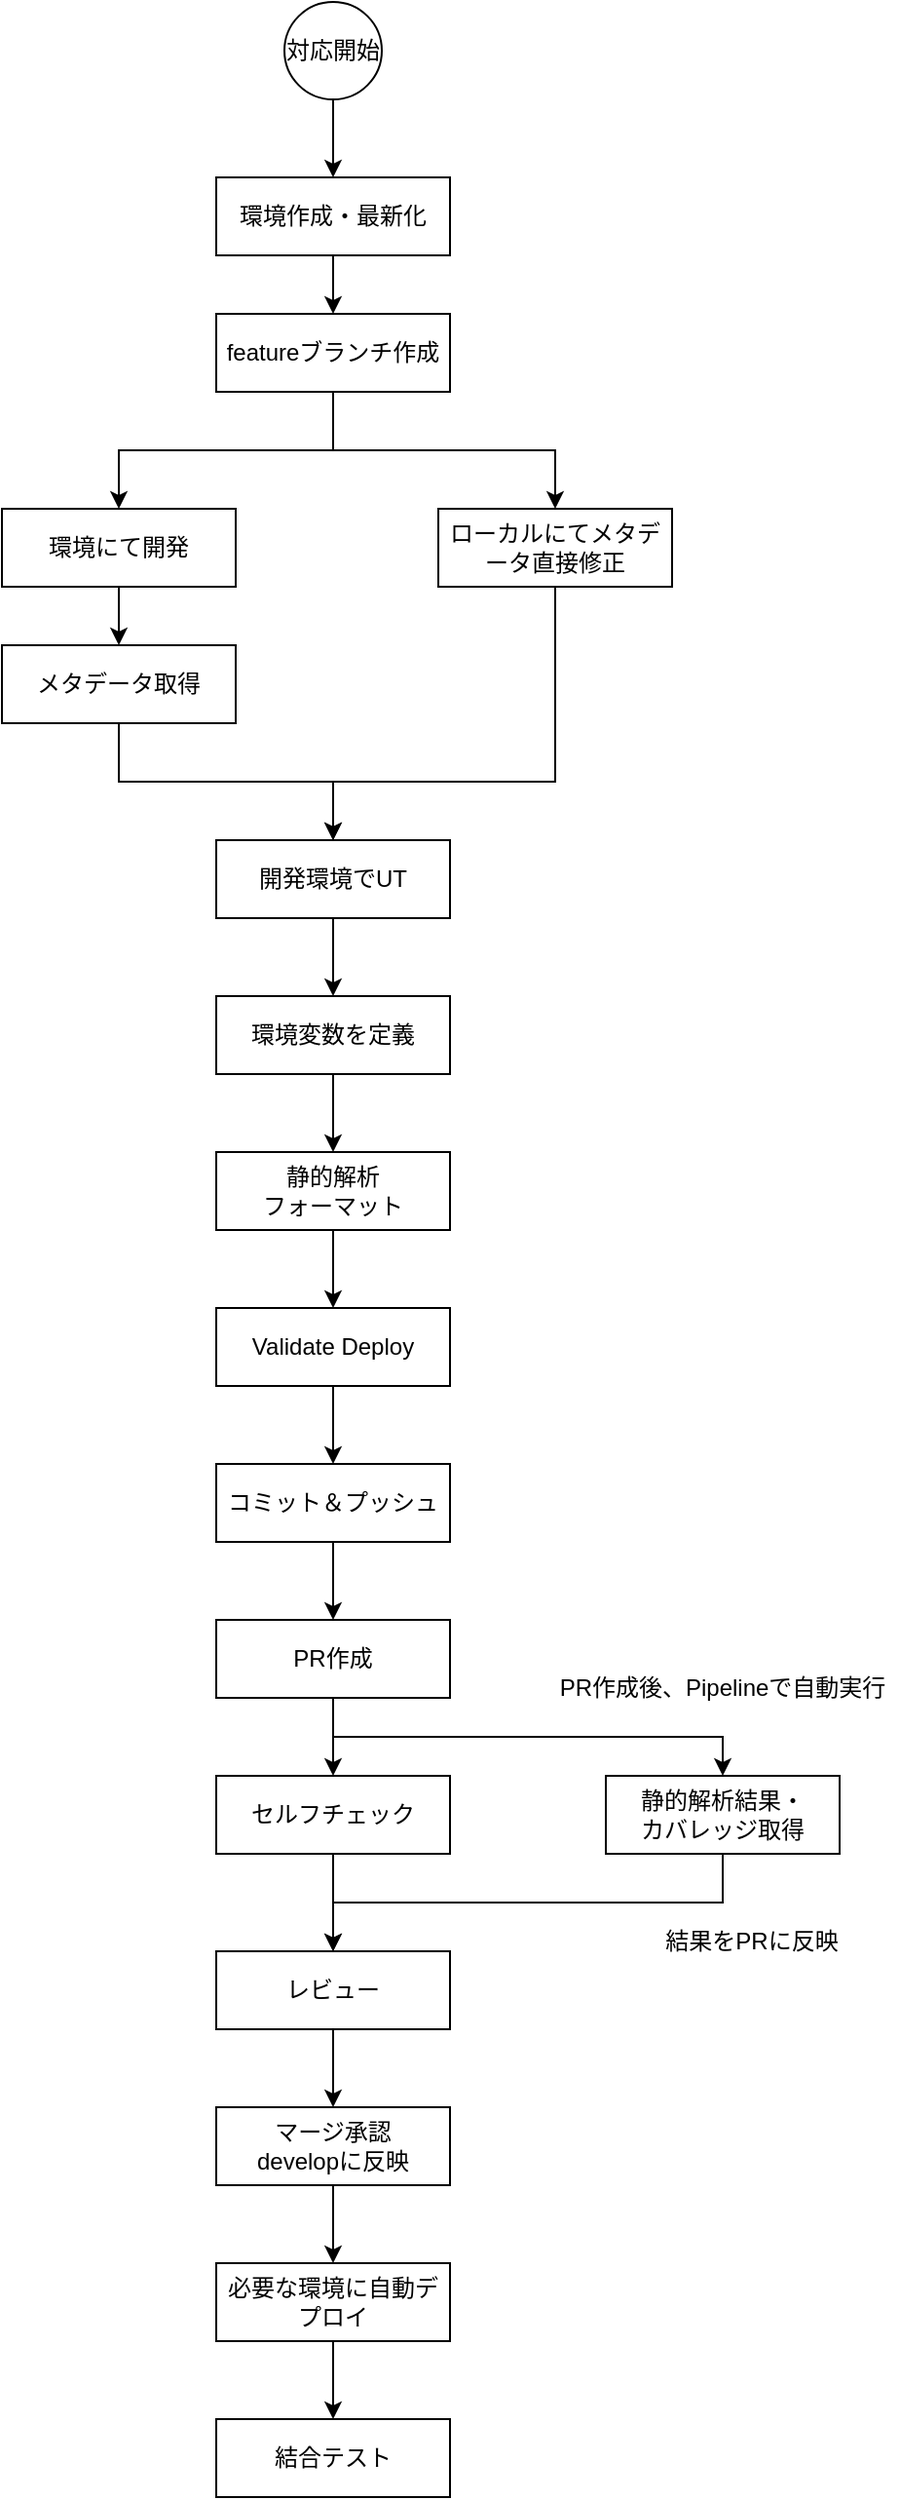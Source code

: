 <mxfile version="21.1.4" type="github">
  <diagram id="C5RBs43oDa-KdzZeNtuy" name="Page-1">
    <mxGraphModel dx="662" dy="1471" grid="1" gridSize="10" guides="1" tooltips="1" connect="1" arrows="1" fold="1" page="1" pageScale="1" pageWidth="827" pageHeight="1169" math="0" shadow="0">
      <root>
        <mxCell id="WIyWlLk6GJQsqaUBKTNV-0" />
        <mxCell id="WIyWlLk6GJQsqaUBKTNV-1" parent="WIyWlLk6GJQsqaUBKTNV-0" />
        <mxCell id="YdwpByFGt3zNUZSkN5gy-24" style="edgeStyle=orthogonalEdgeStyle;rounded=0;orthogonalLoop=1;jettySize=auto;html=1;exitX=0.5;exitY=1;exitDx=0;exitDy=0;entryX=0.5;entryY=0;entryDx=0;entryDy=0;" edge="1" parent="WIyWlLk6GJQsqaUBKTNV-1" source="YdwpByFGt3zNUZSkN5gy-2" target="YdwpByFGt3zNUZSkN5gy-23">
          <mxGeometry relative="1" as="geometry" />
        </mxCell>
        <mxCell id="YdwpByFGt3zNUZSkN5gy-2" value="環境作成・最新化" style="rounded=0;whiteSpace=wrap;html=1;" vertex="1" parent="WIyWlLk6GJQsqaUBKTNV-1">
          <mxGeometry x="300" y="90" width="120" height="40" as="geometry" />
        </mxCell>
        <mxCell id="YdwpByFGt3zNUZSkN5gy-10" style="edgeStyle=orthogonalEdgeStyle;rounded=0;orthogonalLoop=1;jettySize=auto;html=1;exitX=0.5;exitY=1;exitDx=0;exitDy=0;" edge="1" parent="WIyWlLk6GJQsqaUBKTNV-1">
          <mxGeometry relative="1" as="geometry">
            <mxPoint x="240" y="330" as="sourcePoint" />
            <mxPoint x="240" y="330" as="targetPoint" />
          </mxGeometry>
        </mxCell>
        <mxCell id="YdwpByFGt3zNUZSkN5gy-57" style="edgeStyle=orthogonalEdgeStyle;rounded=0;orthogonalLoop=1;jettySize=auto;html=1;exitX=0.5;exitY=1;exitDx=0;exitDy=0;" edge="1" parent="WIyWlLk6GJQsqaUBKTNV-1" source="YdwpByFGt3zNUZSkN5gy-11">
          <mxGeometry relative="1" as="geometry">
            <mxPoint x="360" y="430" as="targetPoint" />
            <Array as="points">
              <mxPoint x="474" y="400" />
              <mxPoint x="360" y="400" />
            </Array>
          </mxGeometry>
        </mxCell>
        <mxCell id="YdwpByFGt3zNUZSkN5gy-11" value="ローカルにてメタデータ直接修正" style="rounded=0;whiteSpace=wrap;html=1;" vertex="1" parent="WIyWlLk6GJQsqaUBKTNV-1">
          <mxGeometry x="414" y="260" width="120" height="40" as="geometry" />
        </mxCell>
        <mxCell id="YdwpByFGt3zNUZSkN5gy-56" style="edgeStyle=orthogonalEdgeStyle;rounded=0;orthogonalLoop=1;jettySize=auto;html=1;exitX=0.5;exitY=1;exitDx=0;exitDy=0;entryX=0.5;entryY=0;entryDx=0;entryDy=0;" edge="1" parent="WIyWlLk6GJQsqaUBKTNV-1" source="YdwpByFGt3zNUZSkN5gy-12" target="YdwpByFGt3zNUZSkN5gy-54">
          <mxGeometry relative="1" as="geometry" />
        </mxCell>
        <mxCell id="YdwpByFGt3zNUZSkN5gy-12" value="メタデータ取得" style="rounded=0;whiteSpace=wrap;html=1;" vertex="1" parent="WIyWlLk6GJQsqaUBKTNV-1">
          <mxGeometry x="190" y="330" width="120" height="40" as="geometry" />
        </mxCell>
        <mxCell id="YdwpByFGt3zNUZSkN5gy-33" style="edgeStyle=orthogonalEdgeStyle;rounded=0;orthogonalLoop=1;jettySize=auto;html=1;exitX=0.5;exitY=1;exitDx=0;exitDy=0;entryX=0.5;entryY=0;entryDx=0;entryDy=0;" edge="1" parent="WIyWlLk6GJQsqaUBKTNV-1" source="YdwpByFGt3zNUZSkN5gy-13" target="YdwpByFGt3zNUZSkN5gy-32">
          <mxGeometry relative="1" as="geometry" />
        </mxCell>
        <mxCell id="YdwpByFGt3zNUZSkN5gy-13" value="静的解析&lt;br&gt;フォーマット" style="rounded=0;whiteSpace=wrap;html=1;" vertex="1" parent="WIyWlLk6GJQsqaUBKTNV-1">
          <mxGeometry x="300" y="590" width="120" height="40" as="geometry" />
        </mxCell>
        <mxCell id="YdwpByFGt3zNUZSkN5gy-19" style="edgeStyle=orthogonalEdgeStyle;rounded=0;orthogonalLoop=1;jettySize=auto;html=1;exitX=0.5;exitY=1;exitDx=0;exitDy=0;entryX=0.5;entryY=0;entryDx=0;entryDy=0;" edge="1" parent="WIyWlLk6GJQsqaUBKTNV-1" source="YdwpByFGt3zNUZSkN5gy-14" target="YdwpByFGt3zNUZSkN5gy-13">
          <mxGeometry relative="1" as="geometry" />
        </mxCell>
        <mxCell id="YdwpByFGt3zNUZSkN5gy-14" value="環境変数を定義" style="rounded=0;whiteSpace=wrap;html=1;" vertex="1" parent="WIyWlLk6GJQsqaUBKTNV-1">
          <mxGeometry x="300" y="510" width="120" height="40" as="geometry" />
        </mxCell>
        <mxCell id="YdwpByFGt3zNUZSkN5gy-29" style="edgeStyle=orthogonalEdgeStyle;rounded=0;orthogonalLoop=1;jettySize=auto;html=1;exitX=0.5;exitY=1;exitDx=0;exitDy=0;entryX=0.5;entryY=0;entryDx=0;entryDy=0;" edge="1" parent="WIyWlLk6GJQsqaUBKTNV-1" source="YdwpByFGt3zNUZSkN5gy-21" target="YdwpByFGt3zNUZSkN5gy-12">
          <mxGeometry relative="1" as="geometry" />
        </mxCell>
        <mxCell id="YdwpByFGt3zNUZSkN5gy-21" value="環境にて開発" style="rounded=0;whiteSpace=wrap;html=1;" vertex="1" parent="WIyWlLk6GJQsqaUBKTNV-1">
          <mxGeometry x="190" y="260" width="120" height="40" as="geometry" />
        </mxCell>
        <mxCell id="YdwpByFGt3zNUZSkN5gy-27" style="edgeStyle=orthogonalEdgeStyle;rounded=0;orthogonalLoop=1;jettySize=auto;html=1;exitX=0.5;exitY=1;exitDx=0;exitDy=0;entryX=0.5;entryY=0;entryDx=0;entryDy=0;" edge="1" parent="WIyWlLk6GJQsqaUBKTNV-1" source="YdwpByFGt3zNUZSkN5gy-23" target="YdwpByFGt3zNUZSkN5gy-21">
          <mxGeometry relative="1" as="geometry" />
        </mxCell>
        <mxCell id="YdwpByFGt3zNUZSkN5gy-28" style="edgeStyle=orthogonalEdgeStyle;rounded=0;orthogonalLoop=1;jettySize=auto;html=1;exitX=0.5;exitY=1;exitDx=0;exitDy=0;entryX=0.5;entryY=0;entryDx=0;entryDy=0;" edge="1" parent="WIyWlLk6GJQsqaUBKTNV-1" source="YdwpByFGt3zNUZSkN5gy-23" target="YdwpByFGt3zNUZSkN5gy-11">
          <mxGeometry relative="1" as="geometry" />
        </mxCell>
        <mxCell id="YdwpByFGt3zNUZSkN5gy-23" value="featureブランチ作成" style="rounded=0;whiteSpace=wrap;html=1;" vertex="1" parent="WIyWlLk6GJQsqaUBKTNV-1">
          <mxGeometry x="300" y="160" width="120" height="40" as="geometry" />
        </mxCell>
        <mxCell id="YdwpByFGt3zNUZSkN5gy-35" style="edgeStyle=orthogonalEdgeStyle;rounded=0;orthogonalLoop=1;jettySize=auto;html=1;exitX=0.5;exitY=1;exitDx=0;exitDy=0;entryX=0.5;entryY=0;entryDx=0;entryDy=0;" edge="1" parent="WIyWlLk6GJQsqaUBKTNV-1" source="YdwpByFGt3zNUZSkN5gy-32" target="YdwpByFGt3zNUZSkN5gy-34">
          <mxGeometry relative="1" as="geometry" />
        </mxCell>
        <mxCell id="YdwpByFGt3zNUZSkN5gy-32" value="Validate Deploy" style="rounded=0;whiteSpace=wrap;html=1;" vertex="1" parent="WIyWlLk6GJQsqaUBKTNV-1">
          <mxGeometry x="300" y="670" width="120" height="40" as="geometry" />
        </mxCell>
        <mxCell id="YdwpByFGt3zNUZSkN5gy-40" style="edgeStyle=orthogonalEdgeStyle;rounded=0;orthogonalLoop=1;jettySize=auto;html=1;exitX=0.5;exitY=1;exitDx=0;exitDy=0;entryX=0.5;entryY=0;entryDx=0;entryDy=0;" edge="1" parent="WIyWlLk6GJQsqaUBKTNV-1" source="YdwpByFGt3zNUZSkN5gy-34" target="YdwpByFGt3zNUZSkN5gy-39">
          <mxGeometry relative="1" as="geometry" />
        </mxCell>
        <mxCell id="YdwpByFGt3zNUZSkN5gy-34" value="コミット＆プッシュ" style="rounded=0;whiteSpace=wrap;html=1;" vertex="1" parent="WIyWlLk6GJQsqaUBKTNV-1">
          <mxGeometry x="300" y="750" width="120" height="40" as="geometry" />
        </mxCell>
        <mxCell id="YdwpByFGt3zNUZSkN5gy-38" style="edgeStyle=orthogonalEdgeStyle;rounded=0;orthogonalLoop=1;jettySize=auto;html=1;exitX=0.5;exitY=1;exitDx=0;exitDy=0;entryX=0.5;entryY=0;entryDx=0;entryDy=0;" edge="1" parent="WIyWlLk6GJQsqaUBKTNV-1" source="YdwpByFGt3zNUZSkN5gy-37" target="YdwpByFGt3zNUZSkN5gy-2">
          <mxGeometry relative="1" as="geometry" />
        </mxCell>
        <mxCell id="YdwpByFGt3zNUZSkN5gy-37" value="対応開始" style="ellipse;whiteSpace=wrap;html=1;aspect=fixed;" vertex="1" parent="WIyWlLk6GJQsqaUBKTNV-1">
          <mxGeometry x="335" width="50" height="50" as="geometry" />
        </mxCell>
        <mxCell id="YdwpByFGt3zNUZSkN5gy-43" style="edgeStyle=orthogonalEdgeStyle;rounded=0;orthogonalLoop=1;jettySize=auto;html=1;exitX=0.5;exitY=1;exitDx=0;exitDy=0;entryX=0.5;entryY=0;entryDx=0;entryDy=0;" edge="1" parent="WIyWlLk6GJQsqaUBKTNV-1" source="YdwpByFGt3zNUZSkN5gy-39" target="YdwpByFGt3zNUZSkN5gy-41">
          <mxGeometry relative="1" as="geometry" />
        </mxCell>
        <mxCell id="YdwpByFGt3zNUZSkN5gy-46" style="edgeStyle=orthogonalEdgeStyle;rounded=0;orthogonalLoop=1;jettySize=auto;html=1;exitX=0.5;exitY=1;exitDx=0;exitDy=0;entryX=0.5;entryY=0;entryDx=0;entryDy=0;" edge="1" parent="WIyWlLk6GJQsqaUBKTNV-1" source="YdwpByFGt3zNUZSkN5gy-39" target="YdwpByFGt3zNUZSkN5gy-44">
          <mxGeometry relative="1" as="geometry" />
        </mxCell>
        <mxCell id="YdwpByFGt3zNUZSkN5gy-39" value="PR作成" style="rounded=0;whiteSpace=wrap;html=1;" vertex="1" parent="WIyWlLk6GJQsqaUBKTNV-1">
          <mxGeometry x="300" y="830" width="120" height="40" as="geometry" />
        </mxCell>
        <mxCell id="YdwpByFGt3zNUZSkN5gy-48" style="edgeStyle=orthogonalEdgeStyle;rounded=0;orthogonalLoop=1;jettySize=auto;html=1;exitX=0.5;exitY=1;exitDx=0;exitDy=0;entryX=0.5;entryY=0;entryDx=0;entryDy=0;" edge="1" parent="WIyWlLk6GJQsqaUBKTNV-1" source="YdwpByFGt3zNUZSkN5gy-41" target="YdwpByFGt3zNUZSkN5gy-47">
          <mxGeometry relative="1" as="geometry" />
        </mxCell>
        <mxCell id="YdwpByFGt3zNUZSkN5gy-41" value="セルフチェック" style="rounded=0;whiteSpace=wrap;html=1;" vertex="1" parent="WIyWlLk6GJQsqaUBKTNV-1">
          <mxGeometry x="300" y="910" width="120" height="40" as="geometry" />
        </mxCell>
        <mxCell id="YdwpByFGt3zNUZSkN5gy-49" style="edgeStyle=orthogonalEdgeStyle;rounded=0;orthogonalLoop=1;jettySize=auto;html=1;exitX=0.5;exitY=1;exitDx=0;exitDy=0;entryX=0.5;entryY=0;entryDx=0;entryDy=0;" edge="1" parent="WIyWlLk6GJQsqaUBKTNV-1" source="YdwpByFGt3zNUZSkN5gy-44" target="YdwpByFGt3zNUZSkN5gy-47">
          <mxGeometry relative="1" as="geometry" />
        </mxCell>
        <mxCell id="YdwpByFGt3zNUZSkN5gy-44" value="静的解析結果・&lt;br&gt;カバレッジ取得" style="rounded=0;whiteSpace=wrap;html=1;" vertex="1" parent="WIyWlLk6GJQsqaUBKTNV-1">
          <mxGeometry x="500" y="910" width="120" height="40" as="geometry" />
        </mxCell>
        <mxCell id="YdwpByFGt3zNUZSkN5gy-51" style="edgeStyle=orthogonalEdgeStyle;rounded=0;orthogonalLoop=1;jettySize=auto;html=1;exitX=0.5;exitY=1;exitDx=0;exitDy=0;" edge="1" parent="WIyWlLk6GJQsqaUBKTNV-1" source="YdwpByFGt3zNUZSkN5gy-47" target="YdwpByFGt3zNUZSkN5gy-50">
          <mxGeometry relative="1" as="geometry" />
        </mxCell>
        <mxCell id="YdwpByFGt3zNUZSkN5gy-47" value="レビュー" style="rounded=0;whiteSpace=wrap;html=1;" vertex="1" parent="WIyWlLk6GJQsqaUBKTNV-1">
          <mxGeometry x="300" y="1000" width="120" height="40" as="geometry" />
        </mxCell>
        <mxCell id="YdwpByFGt3zNUZSkN5gy-53" style="edgeStyle=orthogonalEdgeStyle;rounded=0;orthogonalLoop=1;jettySize=auto;html=1;exitX=0.5;exitY=1;exitDx=0;exitDy=0;entryX=0.5;entryY=0;entryDx=0;entryDy=0;" edge="1" parent="WIyWlLk6GJQsqaUBKTNV-1" source="YdwpByFGt3zNUZSkN5gy-50" target="YdwpByFGt3zNUZSkN5gy-52">
          <mxGeometry relative="1" as="geometry" />
        </mxCell>
        <mxCell id="YdwpByFGt3zNUZSkN5gy-50" value="マージ承認&lt;br&gt;developに反映" style="rounded=0;whiteSpace=wrap;html=1;" vertex="1" parent="WIyWlLk6GJQsqaUBKTNV-1">
          <mxGeometry x="300" y="1080" width="120" height="40" as="geometry" />
        </mxCell>
        <mxCell id="YdwpByFGt3zNUZSkN5gy-67" style="edgeStyle=orthogonalEdgeStyle;rounded=0;orthogonalLoop=1;jettySize=auto;html=1;exitX=0.5;exitY=1;exitDx=0;exitDy=0;entryX=0.5;entryY=0;entryDx=0;entryDy=0;" edge="1" parent="WIyWlLk6GJQsqaUBKTNV-1" source="YdwpByFGt3zNUZSkN5gy-52" target="YdwpByFGt3zNUZSkN5gy-66">
          <mxGeometry relative="1" as="geometry" />
        </mxCell>
        <mxCell id="YdwpByFGt3zNUZSkN5gy-52" value="必要な環境に自動デプロイ" style="rounded=0;whiteSpace=wrap;html=1;" vertex="1" parent="WIyWlLk6GJQsqaUBKTNV-1">
          <mxGeometry x="300" y="1160" width="120" height="40" as="geometry" />
        </mxCell>
        <mxCell id="YdwpByFGt3zNUZSkN5gy-58" style="edgeStyle=orthogonalEdgeStyle;rounded=0;orthogonalLoop=1;jettySize=auto;html=1;exitX=0.5;exitY=1;exitDx=0;exitDy=0;entryX=0.5;entryY=0;entryDx=0;entryDy=0;" edge="1" parent="WIyWlLk6GJQsqaUBKTNV-1" source="YdwpByFGt3zNUZSkN5gy-54" target="YdwpByFGt3zNUZSkN5gy-14">
          <mxGeometry relative="1" as="geometry" />
        </mxCell>
        <mxCell id="YdwpByFGt3zNUZSkN5gy-54" value="開発環境でUT" style="rounded=0;whiteSpace=wrap;html=1;" vertex="1" parent="WIyWlLk6GJQsqaUBKTNV-1">
          <mxGeometry x="300" y="430" width="120" height="40" as="geometry" />
        </mxCell>
        <mxCell id="YdwpByFGt3zNUZSkN5gy-60" value="結果をPRに反映" style="text;html=1;strokeColor=none;fillColor=none;align=center;verticalAlign=middle;whiteSpace=wrap;rounded=0;" vertex="1" parent="WIyWlLk6GJQsqaUBKTNV-1">
          <mxGeometry x="510" y="980" width="130" height="30" as="geometry" />
        </mxCell>
        <mxCell id="YdwpByFGt3zNUZSkN5gy-63" value="PR作成後、Pipelineで自動実行" style="text;html=1;strokeColor=none;fillColor=none;align=center;verticalAlign=middle;whiteSpace=wrap;rounded=0;" vertex="1" parent="WIyWlLk6GJQsqaUBKTNV-1">
          <mxGeometry x="470" y="850" width="180" height="30" as="geometry" />
        </mxCell>
        <mxCell id="YdwpByFGt3zNUZSkN5gy-66" value="結合テスト" style="rounded=0;whiteSpace=wrap;html=1;" vertex="1" parent="WIyWlLk6GJQsqaUBKTNV-1">
          <mxGeometry x="300" y="1240" width="120" height="40" as="geometry" />
        </mxCell>
      </root>
    </mxGraphModel>
  </diagram>
</mxfile>
